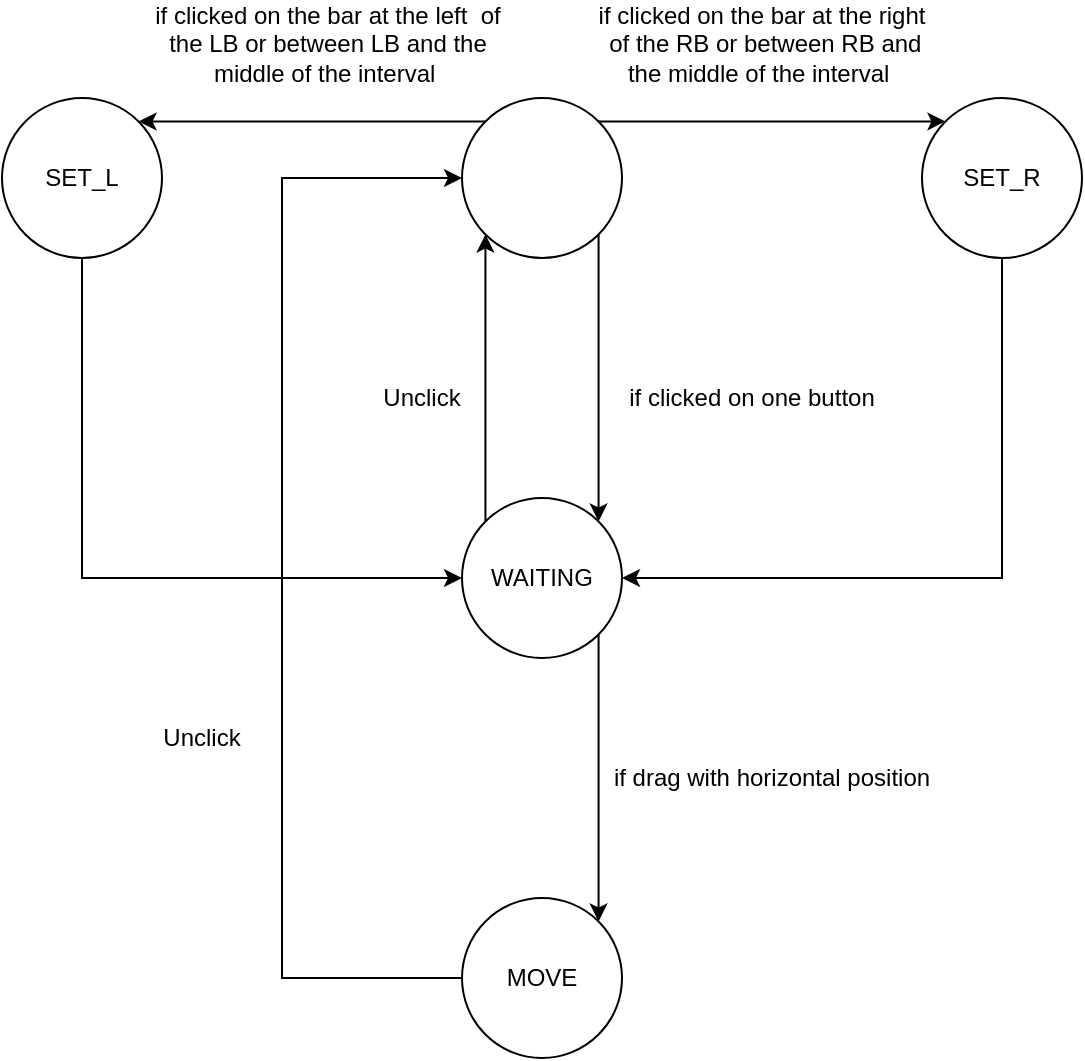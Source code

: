 <mxfile version="11.3.2" type="google" pages="1"><diagram id="z3_PG_furY_wsAuXE1sN" name="Page-1"><mxGraphModel dx="946" dy="637" grid="1" gridSize="10" guides="1" tooltips="1" connect="1" arrows="1" fold="1" page="1" pageScale="1" pageWidth="827" pageHeight="1169" math="0" shadow="0"><root><mxCell id="0"/><mxCell id="1" parent="0"/><mxCell id="7fKodE9sXfFYQYu0nkMh-8" style="edgeStyle=orthogonalEdgeStyle;rounded=0;orthogonalLoop=1;jettySize=auto;html=1;exitX=1;exitY=0;exitDx=0;exitDy=0;entryX=0;entryY=0;entryDx=0;entryDy=0;" edge="1" parent="1" source="7fKodE9sXfFYQYu0nkMh-1" target="7fKodE9sXfFYQYu0nkMh-2"><mxGeometry relative="1" as="geometry"><Array as="points"/></mxGeometry></mxCell><mxCell id="7fKodE9sXfFYQYu0nkMh-10" style="edgeStyle=orthogonalEdgeStyle;rounded=0;orthogonalLoop=1;jettySize=auto;html=1;exitX=0;exitY=0;exitDx=0;exitDy=0;entryX=1;entryY=0;entryDx=0;entryDy=0;" edge="1" parent="1" source="7fKodE9sXfFYQYu0nkMh-1" target="7fKodE9sXfFYQYu0nkMh-5"><mxGeometry relative="1" as="geometry"/></mxCell><mxCell id="7fKodE9sXfFYQYu0nkMh-12" style="edgeStyle=orthogonalEdgeStyle;rounded=0;orthogonalLoop=1;jettySize=auto;html=1;exitX=1;exitY=1;exitDx=0;exitDy=0;entryX=1;entryY=0;entryDx=0;entryDy=0;" edge="1" parent="1" source="7fKodE9sXfFYQYu0nkMh-1" target="7fKodE9sXfFYQYu0nkMh-6"><mxGeometry relative="1" as="geometry"/></mxCell><mxCell id="7fKodE9sXfFYQYu0nkMh-1" value="" style="ellipse;whiteSpace=wrap;html=1;aspect=fixed;" vertex="1" parent="1"><mxGeometry x="390" y="120" width="80" height="80" as="geometry"/></mxCell><mxCell id="7fKodE9sXfFYQYu0nkMh-23" style="edgeStyle=orthogonalEdgeStyle;rounded=0;orthogonalLoop=1;jettySize=auto;html=1;entryX=1;entryY=0.5;entryDx=0;entryDy=0;" edge="1" parent="1" source="7fKodE9sXfFYQYu0nkMh-2" target="7fKodE9sXfFYQYu0nkMh-6"><mxGeometry relative="1" as="geometry"><Array as="points"><mxPoint x="660" y="360"/></Array></mxGeometry></mxCell><mxCell id="7fKodE9sXfFYQYu0nkMh-2" value="SET_R" style="ellipse;whiteSpace=wrap;html=1;aspect=fixed;" vertex="1" parent="1"><mxGeometry x="620" y="120" width="80" height="80" as="geometry"/></mxCell><mxCell id="7fKodE9sXfFYQYu0nkMh-24" style="edgeStyle=orthogonalEdgeStyle;rounded=0;orthogonalLoop=1;jettySize=auto;html=1;entryX=0;entryY=0.5;entryDx=0;entryDy=0;" edge="1" parent="1" source="7fKodE9sXfFYQYu0nkMh-5" target="7fKodE9sXfFYQYu0nkMh-6"><mxGeometry relative="1" as="geometry"><Array as="points"><mxPoint x="200" y="360"/></Array></mxGeometry></mxCell><mxCell id="7fKodE9sXfFYQYu0nkMh-5" value="SET_L" style="ellipse;whiteSpace=wrap;html=1;aspect=fixed;" vertex="1" parent="1"><mxGeometry x="160" y="120" width="80" height="80" as="geometry"/></mxCell><mxCell id="7fKodE9sXfFYQYu0nkMh-13" style="edgeStyle=orthogonalEdgeStyle;rounded=0;orthogonalLoop=1;jettySize=auto;html=1;exitX=0;exitY=0;exitDx=0;exitDy=0;entryX=0;entryY=1;entryDx=0;entryDy=0;" edge="1" parent="1" source="7fKodE9sXfFYQYu0nkMh-6" target="7fKodE9sXfFYQYu0nkMh-1"><mxGeometry relative="1" as="geometry"/></mxCell><mxCell id="7fKodE9sXfFYQYu0nkMh-15" style="edgeStyle=orthogonalEdgeStyle;rounded=0;orthogonalLoop=1;jettySize=auto;html=1;exitX=1;exitY=1;exitDx=0;exitDy=0;entryX=1;entryY=0;entryDx=0;entryDy=0;" edge="1" parent="1" source="7fKodE9sXfFYQYu0nkMh-6" target="7fKodE9sXfFYQYu0nkMh-14"><mxGeometry relative="1" as="geometry"/></mxCell><mxCell id="7fKodE9sXfFYQYu0nkMh-6" value="WAITING" style="ellipse;whiteSpace=wrap;html=1;aspect=fixed;" vertex="1" parent="1"><mxGeometry x="390" y="320" width="80" height="80" as="geometry"/></mxCell><mxCell id="7fKodE9sXfFYQYu0nkMh-19" style="edgeStyle=orthogonalEdgeStyle;rounded=0;orthogonalLoop=1;jettySize=auto;html=1;exitX=0;exitY=0.5;exitDx=0;exitDy=0;entryX=0;entryY=0.5;entryDx=0;entryDy=0;" edge="1" parent="1" source="7fKodE9sXfFYQYu0nkMh-14" target="7fKodE9sXfFYQYu0nkMh-1"><mxGeometry relative="1" as="geometry"><Array as="points"><mxPoint x="300" y="560"/><mxPoint x="300" y="160"/></Array></mxGeometry></mxCell><mxCell id="7fKodE9sXfFYQYu0nkMh-14" value="MOVE" style="ellipse;whiteSpace=wrap;html=1;aspect=fixed;" vertex="1" parent="1"><mxGeometry x="390" y="520" width="80" height="80" as="geometry"/></mxCell><mxCell id="7fKodE9sXfFYQYu0nkMh-16" value="if clicked on one button" style="text;html=1;strokeColor=none;fillColor=none;align=center;verticalAlign=middle;whiteSpace=wrap;rounded=0;" vertex="1" parent="1"><mxGeometry x="460" y="240" width="150" height="60" as="geometry"/></mxCell><mxCell id="7fKodE9sXfFYQYu0nkMh-17" value="Unclick" style="text;html=1;strokeColor=none;fillColor=none;align=center;verticalAlign=middle;whiteSpace=wrap;rounded=0;" vertex="1" parent="1"><mxGeometry x="350" y="260" width="40" height="20" as="geometry"/></mxCell><mxCell id="7fKodE9sXfFYQYu0nkMh-18" value="if drag with horizontal position" style="text;html=1;strokeColor=none;fillColor=none;align=center;verticalAlign=middle;whiteSpace=wrap;rounded=0;" vertex="1" parent="1"><mxGeometry x="460" y="450" width="170" height="20" as="geometry"/></mxCell><mxCell id="7fKodE9sXfFYQYu0nkMh-20" value="Unclick" style="text;html=1;strokeColor=none;fillColor=none;align=center;verticalAlign=middle;whiteSpace=wrap;rounded=0;" vertex="1" parent="1"><mxGeometry x="240" y="430" width="40" height="20" as="geometry"/></mxCell><mxCell id="7fKodE9sXfFYQYu0nkMh-21" value="if clicked on the bar at the left &amp;nbsp;of the LB or between LB and the middle of the interval&amp;nbsp;" style="text;html=1;strokeColor=none;fillColor=none;align=center;verticalAlign=middle;whiteSpace=wrap;rounded=0;" vertex="1" parent="1"><mxGeometry x="233" y="83" width="180" height="20" as="geometry"/></mxCell><mxCell id="7fKodE9sXfFYQYu0nkMh-22" value="if clicked on the bar at the right &amp;nbsp;of the RB or between RB and the middle of the interval&amp;nbsp;" style="text;html=1;strokeColor=none;fillColor=none;align=center;verticalAlign=middle;whiteSpace=wrap;rounded=0;" vertex="1" parent="1"><mxGeometry x="450" y="83" width="180" height="20" as="geometry"/></mxCell></root></mxGraphModel></diagram></mxfile>